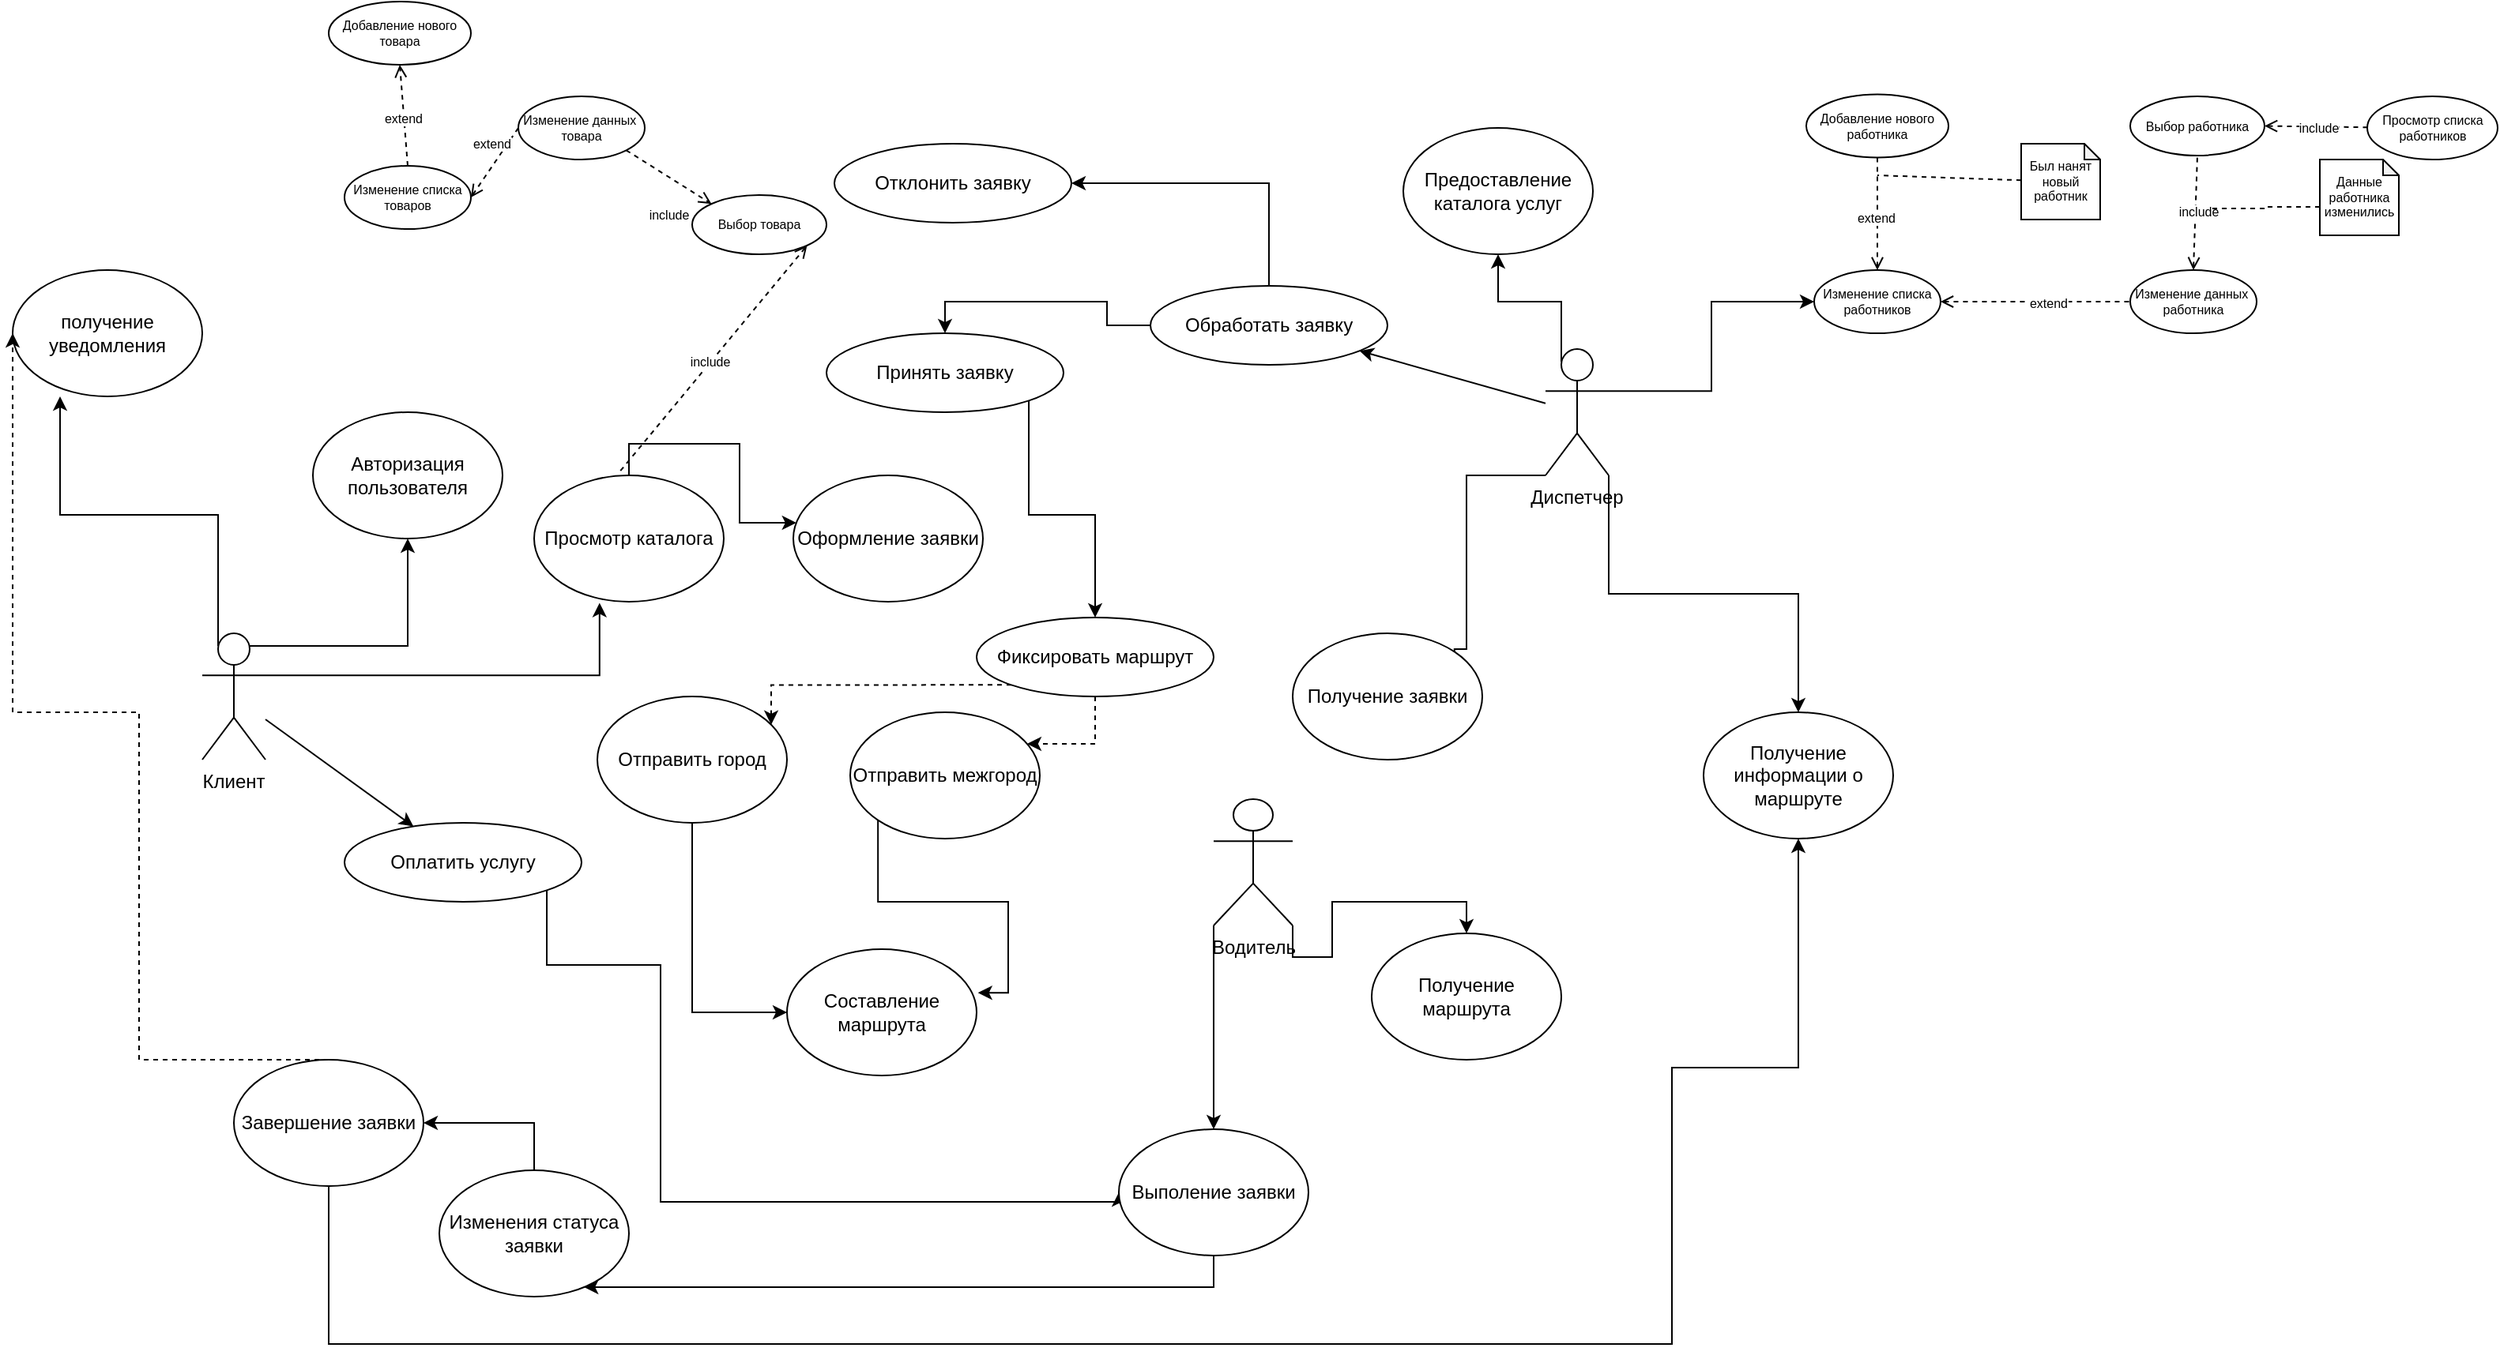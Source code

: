 <mxfile version="26.2.12" pages="4">
  <diagram name="Автобаза - Прецеденты" id="iorTe0vum1CQzyd1ajd3">
    <mxGraphModel dx="4397" dy="3132" grid="1" gridSize="10" guides="1" tooltips="1" connect="1" arrows="1" fold="1" page="1" pageScale="1" pageWidth="827" pageHeight="1169" math="0" shadow="0">
      <root>
        <mxCell id="0" />
        <mxCell id="1" parent="0" />
        <mxCell id="z_F4vW41E12EGXziHgMd-2" style="edgeStyle=orthogonalEdgeStyle;rounded=0;orthogonalLoop=1;jettySize=auto;html=1;exitX=0.75;exitY=0.1;exitDx=0;exitDy=0;exitPerimeter=0;" parent="1" source="h6UZVJmKNb4CSLtt_aIw-1" target="z_F4vW41E12EGXziHgMd-1" edge="1">
          <mxGeometry relative="1" as="geometry" />
        </mxCell>
        <mxCell id="z_F4vW41E12EGXziHgMd-4" style="edgeStyle=orthogonalEdgeStyle;rounded=0;orthogonalLoop=1;jettySize=auto;html=1;exitX=1;exitY=0.333;exitDx=0;exitDy=0;exitPerimeter=0;entryX=0.345;entryY=1.009;entryDx=0;entryDy=0;entryPerimeter=0;" parent="1" source="h6UZVJmKNb4CSLtt_aIw-1" target="Hcgc0fuzSYYbqY41BFrf-36" edge="1">
          <mxGeometry relative="1" as="geometry">
            <mxPoint x="290" y="220" as="targetPoint" />
          </mxGeometry>
        </mxCell>
        <mxCell id="h6UZVJmKNb4CSLtt_aIw-1" value="Клиент" style="shape=umlActor;verticalLabelPosition=bottom;verticalAlign=top;" parent="1" vertex="1">
          <mxGeometry x="40" y="230" width="40" height="80" as="geometry" />
        </mxCell>
        <mxCell id="Hcgc0fuzSYYbqY41BFrf-30" style="edgeStyle=orthogonalEdgeStyle;rounded=0;orthogonalLoop=1;jettySize=auto;html=1;exitX=1;exitY=1;exitDx=0;exitDy=0;exitPerimeter=0;" parent="1" source="h6UZVJmKNb4CSLtt_aIw-2" target="Hcgc0fuzSYYbqY41BFrf-29" edge="1">
          <mxGeometry relative="1" as="geometry" />
        </mxCell>
        <mxCell id="Hcgc0fuzSYYbqY41BFrf-42" style="edgeStyle=orthogonalEdgeStyle;rounded=0;orthogonalLoop=1;jettySize=auto;html=1;exitX=0.25;exitY=0.1;exitDx=0;exitDy=0;exitPerimeter=0;" parent="1" source="h6UZVJmKNb4CSLtt_aIw-2" target="Hcgc0fuzSYYbqY41BFrf-43" edge="1">
          <mxGeometry relative="1" as="geometry">
            <mxPoint x="860" y="-50" as="targetPoint" />
          </mxGeometry>
        </mxCell>
        <mxCell id="B_fv9NfPjWHLZnng0CW3-63" style="edgeStyle=orthogonalEdgeStyle;rounded=0;orthogonalLoop=1;jettySize=auto;html=1;exitX=1;exitY=0.333;exitDx=0;exitDy=0;exitPerimeter=0;entryX=0;entryY=0.5;entryDx=0;entryDy=0;" parent="1" source="h6UZVJmKNb4CSLtt_aIw-2" target="B_fv9NfPjWHLZnng0CW3-41" edge="1">
          <mxGeometry relative="1" as="geometry" />
        </mxCell>
        <mxCell id="h6UZVJmKNb4CSLtt_aIw-2" value="Диспетчер" style="shape=umlActor;verticalLabelPosition=bottom;verticalAlign=top;" parent="1" vertex="1">
          <mxGeometry x="890" y="50" width="40" height="80" as="geometry" />
        </mxCell>
        <mxCell id="h6UZVJmKNb4CSLtt_aIw-42" style="edgeStyle=orthogonalEdgeStyle;rounded=0;orthogonalLoop=1;jettySize=auto;html=1;exitX=1;exitY=1;exitDx=0;exitDy=0;entryX=0;entryY=0.5;entryDx=0;entryDy=0;" parent="1" source="h6UZVJmKNb4CSLtt_aIw-5" target="h6UZVJmKNb4CSLtt_aIw-41" edge="1">
          <mxGeometry relative="1" as="geometry">
            <Array as="points">
              <mxPoint x="258" y="440" />
              <mxPoint x="330" y="440" />
              <mxPoint x="330" y="590" />
            </Array>
          </mxGeometry>
        </mxCell>
        <mxCell id="h6UZVJmKNb4CSLtt_aIw-5" value="Оплатить услугу" style="ellipse;whiteSpace=wrap;" parent="1" vertex="1">
          <mxGeometry x="130" y="350" width="150" height="50" as="geometry" />
        </mxCell>
        <mxCell id="h6UZVJmKNb4CSLtt_aIw-52" style="edgeStyle=orthogonalEdgeStyle;rounded=0;orthogonalLoop=1;jettySize=auto;html=1;exitX=0.5;exitY=0;exitDx=0;exitDy=0;entryX=1;entryY=0.5;entryDx=0;entryDy=0;" parent="1" source="h6UZVJmKNb4CSLtt_aIw-6" target="h6UZVJmKNb4CSLtt_aIw-7" edge="1">
          <mxGeometry relative="1" as="geometry" />
        </mxCell>
        <mxCell id="h6UZVJmKNb4CSLtt_aIw-53" style="edgeStyle=orthogonalEdgeStyle;rounded=0;orthogonalLoop=1;jettySize=auto;html=1;exitX=0;exitY=0.5;exitDx=0;exitDy=0;entryX=0.5;entryY=0;entryDx=0;entryDy=0;" parent="1" source="h6UZVJmKNb4CSLtt_aIw-6" target="h6UZVJmKNb4CSLtt_aIw-19" edge="1">
          <mxGeometry relative="1" as="geometry" />
        </mxCell>
        <mxCell id="h6UZVJmKNb4CSLtt_aIw-6" value="Обработать заявку" style="ellipse;whiteSpace=wrap;" parent="1" vertex="1">
          <mxGeometry x="640" y="10" width="150" height="50" as="geometry" />
        </mxCell>
        <mxCell id="h6UZVJmKNb4CSLtt_aIw-7" value="Отклонить заявку" style="ellipse;whiteSpace=wrap;" parent="1" vertex="1">
          <mxGeometry x="440" y="-80" width="150" height="50" as="geometry" />
        </mxCell>
        <mxCell id="h6UZVJmKNb4CSLtt_aIw-34" style="edgeStyle=orthogonalEdgeStyle;rounded=0;orthogonalLoop=1;jettySize=auto;html=1;exitX=0;exitY=1;exitDx=0;exitDy=0;dashed=1;" parent="1" source="h6UZVJmKNb4CSLtt_aIw-8" target="h6UZVJmKNb4CSLtt_aIw-35" edge="1">
          <mxGeometry relative="1" as="geometry">
            <mxPoint x="460" y="270" as="targetPoint" />
            <Array as="points">
              <mxPoint x="400" y="263" />
            </Array>
          </mxGeometry>
        </mxCell>
        <mxCell id="h6UZVJmKNb4CSLtt_aIw-36" style="edgeStyle=orthogonalEdgeStyle;rounded=0;orthogonalLoop=1;jettySize=auto;html=1;exitX=0.5;exitY=1;exitDx=0;exitDy=0;dashed=1;" parent="1" source="h6UZVJmKNb4CSLtt_aIw-8" target="h6UZVJmKNb4CSLtt_aIw-37" edge="1">
          <mxGeometry relative="1" as="geometry">
            <mxPoint x="530" y="290" as="targetPoint" />
            <Array as="points">
              <mxPoint x="605" y="300" />
            </Array>
          </mxGeometry>
        </mxCell>
        <mxCell id="h6UZVJmKNb4CSLtt_aIw-8" value="Фиксировать маршрут" style="ellipse;whiteSpace=wrap;" parent="1" vertex="1">
          <mxGeometry x="530" y="220" width="150" height="50" as="geometry" />
        </mxCell>
        <mxCell id="h6UZVJmKNb4CSLtt_aIw-11" parent="1" source="h6UZVJmKNb4CSLtt_aIw-1" target="h6UZVJmKNb4CSLtt_aIw-5" edge="1">
          <mxGeometry relative="1" as="geometry" />
        </mxCell>
        <mxCell id="h6UZVJmKNb4CSLtt_aIw-12" parent="1" source="h6UZVJmKNb4CSLtt_aIw-2" target="h6UZVJmKNb4CSLtt_aIw-6" edge="1">
          <mxGeometry relative="1" as="geometry" />
        </mxCell>
        <mxCell id="h6UZVJmKNb4CSLtt_aIw-51" style="edgeStyle=orthogonalEdgeStyle;rounded=0;orthogonalLoop=1;jettySize=auto;html=1;exitX=1;exitY=1;exitDx=0;exitDy=0;entryX=0.5;entryY=0;entryDx=0;entryDy=0;" parent="1" source="h6UZVJmKNb4CSLtt_aIw-19" target="h6UZVJmKNb4CSLtt_aIw-8" edge="1">
          <mxGeometry relative="1" as="geometry" />
        </mxCell>
        <mxCell id="h6UZVJmKNb4CSLtt_aIw-19" value="Принять заявку" style="ellipse;whiteSpace=wrap;html=1;" parent="1" vertex="1">
          <mxGeometry x="435" y="40" width="150" height="50" as="geometry" />
        </mxCell>
        <mxCell id="h6UZVJmKNb4CSLtt_aIw-24" value="получение уведомления" style="ellipse;whiteSpace=wrap;html=1;" parent="1" vertex="1">
          <mxGeometry x="-80" width="120" height="80" as="geometry" />
        </mxCell>
        <mxCell id="h6UZVJmKNb4CSLtt_aIw-40" style="edgeStyle=orthogonalEdgeStyle;rounded=0;orthogonalLoop=1;jettySize=auto;html=1;exitX=0;exitY=1;exitDx=0;exitDy=0;exitPerimeter=0;" parent="1" source="h6UZVJmKNb4CSLtt_aIw-27" target="h6UZVJmKNb4CSLtt_aIw-41" edge="1">
          <mxGeometry relative="1" as="geometry">
            <mxPoint x="540" y="570" as="targetPoint" />
            <Array as="points">
              <mxPoint x="680" y="510" />
              <mxPoint x="680" y="510" />
            </Array>
          </mxGeometry>
        </mxCell>
        <mxCell id="Hcgc0fuzSYYbqY41BFrf-40" style="edgeStyle=orthogonalEdgeStyle;rounded=0;orthogonalLoop=1;jettySize=auto;html=1;exitX=1;exitY=1;exitDx=0;exitDy=0;exitPerimeter=0;" parent="1" source="h6UZVJmKNb4CSLtt_aIw-27" target="Hcgc0fuzSYYbqY41BFrf-41" edge="1">
          <mxGeometry relative="1" as="geometry">
            <mxPoint x="840" y="460" as="targetPoint" />
          </mxGeometry>
        </mxCell>
        <mxCell id="h6UZVJmKNb4CSLtt_aIw-27" value="Водитель" style="shape=umlActor;verticalLabelPosition=bottom;verticalAlign=top;html=1;outlineConnect=0;" parent="1" vertex="1">
          <mxGeometry x="680" y="335" width="50" height="80" as="geometry" />
        </mxCell>
        <mxCell id="h6UZVJmKNb4CSLtt_aIw-29" value="Составление маршрута" style="ellipse;whiteSpace=wrap;html=1;" parent="1" vertex="1">
          <mxGeometry x="410" y="430" width="120" height="80" as="geometry" />
        </mxCell>
        <mxCell id="h6UZVJmKNb4CSLtt_aIw-56" style="edgeStyle=orthogonalEdgeStyle;rounded=0;orthogonalLoop=1;jettySize=auto;html=1;exitX=0.5;exitY=1;exitDx=0;exitDy=0;entryX=0;entryY=0.5;entryDx=0;entryDy=0;" parent="1" source="h6UZVJmKNb4CSLtt_aIw-35" target="h6UZVJmKNb4CSLtt_aIw-29" edge="1">
          <mxGeometry relative="1" as="geometry" />
        </mxCell>
        <mxCell id="h6UZVJmKNb4CSLtt_aIw-35" value="Отправить город" style="ellipse;whiteSpace=wrap;html=1;" parent="1" vertex="1">
          <mxGeometry x="290" y="270" width="120" height="80" as="geometry" />
        </mxCell>
        <mxCell id="h6UZVJmKNb4CSLtt_aIw-37" value="Отправить межгород" style="ellipse;whiteSpace=wrap;html=1;" parent="1" vertex="1">
          <mxGeometry x="450" y="280" width="120" height="80" as="geometry" />
        </mxCell>
        <mxCell id="h6UZVJmKNb4CSLtt_aIw-39" style="edgeStyle=orthogonalEdgeStyle;rounded=0;orthogonalLoop=1;jettySize=auto;html=1;exitX=0;exitY=1;exitDx=0;exitDy=0;entryX=1.007;entryY=0.345;entryDx=0;entryDy=0;entryPerimeter=0;" parent="1" source="h6UZVJmKNb4CSLtt_aIw-37" target="h6UZVJmKNb4CSLtt_aIw-29" edge="1">
          <mxGeometry relative="1" as="geometry">
            <Array as="points">
              <mxPoint x="468" y="400" />
              <mxPoint x="550" y="400" />
              <mxPoint x="550" y="458" />
            </Array>
          </mxGeometry>
        </mxCell>
        <mxCell id="Hcgc0fuzSYYbqY41BFrf-33" style="edgeStyle=orthogonalEdgeStyle;rounded=0;orthogonalLoop=1;jettySize=auto;html=1;exitX=0.5;exitY=1;exitDx=0;exitDy=0;" parent="1" source="h6UZVJmKNb4CSLtt_aIw-41" target="Hcgc0fuzSYYbqY41BFrf-34" edge="1">
          <mxGeometry relative="1" as="geometry">
            <mxPoint x="300" y="630" as="targetPoint" />
            <Array as="points">
              <mxPoint x="680" y="644" />
              <mxPoint x="300" y="644" />
            </Array>
          </mxGeometry>
        </mxCell>
        <mxCell id="h6UZVJmKNb4CSLtt_aIw-41" value="Выполение заявки" style="ellipse;whiteSpace=wrap;html=1;" parent="1" vertex="1">
          <mxGeometry x="620" y="544" width="120" height="80" as="geometry" />
        </mxCell>
        <mxCell id="h6UZVJmKNb4CSLtt_aIw-45" style="edgeStyle=orthogonalEdgeStyle;rounded=0;orthogonalLoop=1;jettySize=auto;html=1;exitX=0.5;exitY=0;exitDx=0;exitDy=0;entryX=0;entryY=0.5;entryDx=0;entryDy=0;dashed=1;" parent="1" source="h6UZVJmKNb4CSLtt_aIw-44" target="h6UZVJmKNb4CSLtt_aIw-24" edge="1">
          <mxGeometry relative="1" as="geometry">
            <Array as="points">
              <mxPoint y="500" />
              <mxPoint y="280" />
              <mxPoint x="-80" y="280" />
            </Array>
          </mxGeometry>
        </mxCell>
        <mxCell id="h6UZVJmKNb4CSLtt_aIw-57" style="edgeStyle=orthogonalEdgeStyle;rounded=0;orthogonalLoop=1;jettySize=auto;html=1;exitX=0.5;exitY=1;exitDx=0;exitDy=0;entryX=0.5;entryY=1;entryDx=0;entryDy=0;" parent="1" source="h6UZVJmKNb4CSLtt_aIw-44" target="Hcgc0fuzSYYbqY41BFrf-29" edge="1">
          <mxGeometry relative="1" as="geometry">
            <Array as="points">
              <mxPoint x="120" y="680" />
              <mxPoint x="970" y="680" />
              <mxPoint x="970" y="505" />
              <mxPoint x="1050" y="505" />
            </Array>
            <mxPoint x="1060" y="375" as="targetPoint" />
          </mxGeometry>
        </mxCell>
        <mxCell id="h6UZVJmKNb4CSLtt_aIw-44" value="Завершение заявки" style="ellipse;whiteSpace=wrap;html=1;" parent="1" vertex="1">
          <mxGeometry x="60" y="500" width="120" height="80" as="geometry" />
        </mxCell>
        <mxCell id="h6UZVJmKNb4CSLtt_aIw-48" value="Получение заявки" style="ellipse;whiteSpace=wrap;html=1;" parent="1" vertex="1">
          <mxGeometry x="730.0" y="230" width="120" height="80" as="geometry" />
        </mxCell>
        <mxCell id="h6UZVJmKNb4CSLtt_aIw-55" style="edgeStyle=orthogonalEdgeStyle;rounded=0;orthogonalLoop=1;jettySize=auto;html=1;exitX=1;exitY=0;exitDx=0;exitDy=0;entryX=0;entryY=1;entryDx=0;entryDy=0;entryPerimeter=0;endArrow=none;startFill=0;" parent="1" source="h6UZVJmKNb4CSLtt_aIw-48" target="h6UZVJmKNb4CSLtt_aIw-2" edge="1">
          <mxGeometry relative="1" as="geometry">
            <Array as="points">
              <mxPoint x="832" y="240" />
              <mxPoint x="840" y="240" />
              <mxPoint x="840" y="130" />
            </Array>
          </mxGeometry>
        </mxCell>
        <mxCell id="Hcgc0fuzSYYbqY41BFrf-29" value="Получение информации о маршруте" style="ellipse;whiteSpace=wrap;html=1;" parent="1" vertex="1">
          <mxGeometry x="990" y="280" width="120" height="80" as="geometry" />
        </mxCell>
        <mxCell id="Hcgc0fuzSYYbqY41BFrf-35" style="edgeStyle=orthogonalEdgeStyle;rounded=0;orthogonalLoop=1;jettySize=auto;html=1;exitX=0.5;exitY=0;exitDx=0;exitDy=0;" parent="1" source="Hcgc0fuzSYYbqY41BFrf-34" target="h6UZVJmKNb4CSLtt_aIw-44" edge="1">
          <mxGeometry relative="1" as="geometry" />
        </mxCell>
        <mxCell id="Hcgc0fuzSYYbqY41BFrf-34" value="Изменения статуса заявки" style="ellipse;whiteSpace=wrap;html=1;" parent="1" vertex="1">
          <mxGeometry x="190" y="570" width="120" height="80" as="geometry" />
        </mxCell>
        <mxCell id="Hcgc0fuzSYYbqY41BFrf-37" style="edgeStyle=orthogonalEdgeStyle;rounded=0;orthogonalLoop=1;jettySize=auto;html=1;exitX=0.5;exitY=0;exitDx=0;exitDy=0;" parent="1" source="Hcgc0fuzSYYbqY41BFrf-36" target="Hcgc0fuzSYYbqY41BFrf-38" edge="1">
          <mxGeometry relative="1" as="geometry">
            <mxPoint x="450" y="160" as="targetPoint" />
            <Array as="points">
              <mxPoint x="310" y="110" />
              <mxPoint x="380" y="110" />
              <mxPoint x="380" y="160" />
            </Array>
          </mxGeometry>
        </mxCell>
        <mxCell id="Hcgc0fuzSYYbqY41BFrf-36" value="Просмотр каталога" style="ellipse;whiteSpace=wrap;html=1;" parent="1" vertex="1">
          <mxGeometry x="250" y="130" width="120" height="80" as="geometry" />
        </mxCell>
        <mxCell id="Hcgc0fuzSYYbqY41BFrf-38" value="Оформление заявки" style="ellipse;whiteSpace=wrap;html=1;" parent="1" vertex="1">
          <mxGeometry x="414" y="130" width="120" height="80" as="geometry" />
        </mxCell>
        <mxCell id="Hcgc0fuzSYYbqY41BFrf-41" value="Получение маршрута" style="ellipse;whiteSpace=wrap;html=1;" parent="1" vertex="1">
          <mxGeometry x="780" y="420" width="120" height="80" as="geometry" />
        </mxCell>
        <mxCell id="Hcgc0fuzSYYbqY41BFrf-43" value="Предоставление каталога услуг" style="ellipse;whiteSpace=wrap;html=1;" parent="1" vertex="1">
          <mxGeometry x="800" y="-90" width="120" height="80" as="geometry" />
        </mxCell>
        <mxCell id="z_F4vW41E12EGXziHgMd-1" value="Авторизация пользователя" style="ellipse;whiteSpace=wrap;html=1;" parent="1" vertex="1">
          <mxGeometry x="110" y="90" width="120" height="80" as="geometry" />
        </mxCell>
        <mxCell id="z_F4vW41E12EGXziHgMd-3" style="edgeStyle=orthogonalEdgeStyle;rounded=0;orthogonalLoop=1;jettySize=auto;html=1;exitX=0.25;exitY=0.1;exitDx=0;exitDy=0;exitPerimeter=0;entryX=0.25;entryY=1;entryDx=0;entryDy=0;entryPerimeter=0;" parent="1" source="h6UZVJmKNb4CSLtt_aIw-1" target="h6UZVJmKNb4CSLtt_aIw-24" edge="1">
          <mxGeometry relative="1" as="geometry" />
        </mxCell>
        <mxCell id="B_fv9NfPjWHLZnng0CW3-41" value="Изменение списка работников" style="ellipse;whiteSpace=wrap;html=1;fontSize=8;" parent="1" vertex="1">
          <mxGeometry x="1060" width="80" height="40" as="geometry" />
        </mxCell>
        <mxCell id="B_fv9NfPjWHLZnng0CW3-42" value="" style="endArrow=none;html=1;rounded=0;exitX=0.5;exitY=0;exitDx=0;exitDy=0;fontSize=8;dashed=1;entryX=0.5;entryY=1;entryDx=0;entryDy=0;endFill=0;startArrow=open;startFill=0;" parent="1" source="B_fv9NfPjWHLZnng0CW3-41" target="B_fv9NfPjWHLZnng0CW3-44" edge="1">
          <mxGeometry width="50" height="50" relative="1" as="geometry">
            <mxPoint x="1570" y="50" as="sourcePoint" />
            <mxPoint x="1620" y="-40" as="targetPoint" />
          </mxGeometry>
        </mxCell>
        <mxCell id="B_fv9NfPjWHLZnng0CW3-43" value="extend" style="edgeLabel;html=1;align=center;verticalAlign=middle;resizable=0;points=[];fontSize=8;" parent="B_fv9NfPjWHLZnng0CW3-42" vertex="1" connectable="0">
          <mxGeometry x="-0.064" y="1" relative="1" as="geometry">
            <mxPoint as="offset" />
          </mxGeometry>
        </mxCell>
        <mxCell id="B_fv9NfPjWHLZnng0CW3-44" value="Добавление нового&lt;div style=&quot;font-size: 8px;&quot;&gt;работника&lt;/div&gt;" style="ellipse;whiteSpace=wrap;html=1;fontSize=8;" parent="1" vertex="1">
          <mxGeometry x="1055" y="-111.25" width="90" height="40" as="geometry" />
        </mxCell>
        <mxCell id="B_fv9NfPjWHLZnng0CW3-45" value="Изменение данных&amp;nbsp; работника" style="ellipse;whiteSpace=wrap;html=1;fontSize=8;" parent="1" vertex="1">
          <mxGeometry x="1260" width="80" height="40" as="geometry" />
        </mxCell>
        <mxCell id="B_fv9NfPjWHLZnng0CW3-46" value="" style="endArrow=none;html=1;rounded=0;exitX=1;exitY=0.5;exitDx=0;exitDy=0;entryX=0;entryY=0.5;entryDx=0;entryDy=0;fontSize=8;dashed=1;endFill=0;startArrow=open;startFill=0;" parent="1" source="B_fv9NfPjWHLZnng0CW3-41" target="B_fv9NfPjWHLZnng0CW3-45" edge="1">
          <mxGeometry width="50" height="50" relative="1" as="geometry">
            <mxPoint x="1570" y="10" as="sourcePoint" />
            <mxPoint x="1620" y="-40" as="targetPoint" />
          </mxGeometry>
        </mxCell>
        <mxCell id="B_fv9NfPjWHLZnng0CW3-47" value="extend" style="edgeLabel;html=1;align=center;verticalAlign=middle;resizable=0;points=[];fontSize=8;" parent="B_fv9NfPjWHLZnng0CW3-46" vertex="1" connectable="0">
          <mxGeometry x="0.121" y="-1" relative="1" as="geometry">
            <mxPoint as="offset" />
          </mxGeometry>
        </mxCell>
        <mxCell id="B_fv9NfPjWHLZnng0CW3-51" value="Выбор работника" style="ellipse;whiteSpace=wrap;html=1;fontSize=8;" parent="1" vertex="1">
          <mxGeometry x="1260" y="-110" width="85" height="37.5" as="geometry" />
        </mxCell>
        <mxCell id="B_fv9NfPjWHLZnng0CW3-52" value="" style="endArrow=none;html=1;rounded=0;dashed=1;fontSize=8;exitX=0.5;exitY=0;exitDx=0;exitDy=0;entryX=0.5;entryY=1;entryDx=0;entryDy=0;endFill=0;startArrow=open;startFill=0;" parent="1" source="B_fv9NfPjWHLZnng0CW3-45" target="B_fv9NfPjWHLZnng0CW3-51" edge="1">
          <mxGeometry width="50" height="50" relative="1" as="geometry">
            <mxPoint x="1410.901" y="-14.139" as="sourcePoint" />
            <mxPoint x="1511" y="-10" as="targetPoint" />
          </mxGeometry>
        </mxCell>
        <mxCell id="B_fv9NfPjWHLZnng0CW3-53" value="include" style="edgeLabel;html=1;align=center;verticalAlign=middle;resizable=0;points=[];fontSize=8;" parent="B_fv9NfPjWHLZnng0CW3-52" vertex="1" connectable="0">
          <mxGeometry x="0.024" y="-1" relative="1" as="geometry">
            <mxPoint as="offset" />
          </mxGeometry>
        </mxCell>
        <mxCell id="B_fv9NfPjWHLZnng0CW3-54" value="Просмотр списка работников" style="ellipse;whiteSpace=wrap;html=1;fontSize=8;" parent="1" vertex="1">
          <mxGeometry x="1410" y="-110" width="82.5" height="40" as="geometry" />
        </mxCell>
        <mxCell id="B_fv9NfPjWHLZnng0CW3-55" value="" style="endArrow=none;html=1;rounded=0;dashed=1;fontSize=8;exitX=1;exitY=0.5;exitDx=0;exitDy=0;endFill=0;startArrow=open;startFill=0;" parent="1" source="B_fv9NfPjWHLZnng0CW3-51" target="B_fv9NfPjWHLZnng0CW3-54" edge="1">
          <mxGeometry width="50" height="50" relative="1" as="geometry">
            <mxPoint x="1380.001" y="-84.139" as="sourcePoint" />
            <mxPoint x="1480.1" y="-80" as="targetPoint" />
          </mxGeometry>
        </mxCell>
        <mxCell id="B_fv9NfPjWHLZnng0CW3-56" value="include" style="edgeLabel;html=1;align=center;verticalAlign=middle;resizable=0;points=[];fontSize=8;" parent="B_fv9NfPjWHLZnng0CW3-55" vertex="1" connectable="0">
          <mxGeometry x="0.024" y="-1" relative="1" as="geometry">
            <mxPoint as="offset" />
          </mxGeometry>
        </mxCell>
        <mxCell id="B_fv9NfPjWHLZnng0CW3-64" style="edgeStyle=orthogonalEdgeStyle;rounded=0;orthogonalLoop=1;jettySize=auto;html=1;exitX=0;exitY=0.5;exitDx=0;exitDy=0;exitPerimeter=0;dashed=1;endArrow=none;startFill=0;" parent="1" source="B_fv9NfPjWHLZnng0CW3-57" edge="1">
          <mxGeometry relative="1" as="geometry">
            <mxPoint x="1310" y="-40" as="targetPoint" />
            <Array as="points">
              <mxPoint x="1380" y="-40" />
              <mxPoint x="1345" y="-40" />
              <mxPoint x="1310" y="-39" />
            </Array>
          </mxGeometry>
        </mxCell>
        <mxCell id="B_fv9NfPjWHLZnng0CW3-57" value="Данные работника изменились" style="shape=note;whiteSpace=wrap;html=1;backgroundOutline=1;darkOpacity=0.05;size=10;fontSize=8;" parent="1" vertex="1">
          <mxGeometry x="1380" y="-70" width="50" height="48" as="geometry" />
        </mxCell>
        <mxCell id="B_fv9NfPjWHLZnng0CW3-59" value="Был нанят новый работник" style="shape=note;whiteSpace=wrap;html=1;backgroundOutline=1;darkOpacity=0.05;size=10;fontSize=8;" parent="1" vertex="1">
          <mxGeometry x="1191" y="-80" width="50" height="48" as="geometry" />
        </mxCell>
        <mxCell id="B_fv9NfPjWHLZnng0CW3-60" value="" style="endArrow=none;html=1;rounded=0;endFill=0;dashed=1;" parent="1" source="B_fv9NfPjWHLZnng0CW3-59" edge="1">
          <mxGeometry width="50" height="50" relative="1" as="geometry">
            <mxPoint x="1640" y="40" as="sourcePoint" />
            <mxPoint x="1100" y="-60" as="targetPoint" />
          </mxGeometry>
        </mxCell>
        <mxCell id="Qy9Hf9CnJuJQWr_-i0bf-15" value="" style="endArrow=open;html=1;rounded=0;exitX=0.5;exitY=0;exitDx=0;exitDy=0;fontSize=8;dashed=1;entryX=0.5;entryY=1;entryDx=0;entryDy=0;endFill=0;" parent="1" source="Qy9Hf9CnJuJQWr_-i0bf-18" target="Qy9Hf9CnJuJQWr_-i0bf-17" edge="1">
          <mxGeometry width="50" height="50" relative="1" as="geometry">
            <mxPoint x="258.75" y="9" as="sourcePoint" />
            <mxPoint x="570" y="-6" as="targetPoint" />
          </mxGeometry>
        </mxCell>
        <mxCell id="Qy9Hf9CnJuJQWr_-i0bf-16" value="extend" style="edgeLabel;html=1;align=center;verticalAlign=middle;resizable=0;points=[];fontSize=8;" parent="Qy9Hf9CnJuJQWr_-i0bf-15" vertex="1" connectable="0">
          <mxGeometry x="-0.064" y="1" relative="1" as="geometry">
            <mxPoint as="offset" />
          </mxGeometry>
        </mxCell>
        <mxCell id="Qy9Hf9CnJuJQWr_-i0bf-17" value="Добавление нового&lt;div style=&quot;font-size: 8px;&quot;&gt;товара&lt;/div&gt;" style="ellipse;whiteSpace=wrap;html=1;fontSize=8;" parent="1" vertex="1">
          <mxGeometry x="120" y="-170" width="90" height="40" as="geometry" />
        </mxCell>
        <mxCell id="Qy9Hf9CnJuJQWr_-i0bf-18" value="Изменение списка товаров" style="ellipse;whiteSpace=wrap;html=1;fontSize=8;" parent="1" vertex="1">
          <mxGeometry x="130" y="-66" width="80" height="40" as="geometry" />
        </mxCell>
        <mxCell id="Qy9Hf9CnJuJQWr_-i0bf-19" value="Изменение данных&amp;nbsp; товара" style="ellipse;whiteSpace=wrap;html=1;fontSize=8;" parent="1" vertex="1">
          <mxGeometry x="240" y="-110" width="80" height="40" as="geometry" />
        </mxCell>
        <mxCell id="Qy9Hf9CnJuJQWr_-i0bf-20" value="" style="endArrow=none;html=1;rounded=0;exitX=1;exitY=0.5;exitDx=0;exitDy=0;entryX=0;entryY=0.5;entryDx=0;entryDy=0;fontSize=8;dashed=1;endFill=0;startArrow=open;startFill=0;" parent="1" source="Qy9Hf9CnJuJQWr_-i0bf-18" target="Qy9Hf9CnJuJQWr_-i0bf-19" edge="1">
          <mxGeometry width="50" height="50" relative="1" as="geometry">
            <mxPoint x="270" y="75" as="sourcePoint" />
            <mxPoint x="330" y="75" as="targetPoint" />
          </mxGeometry>
        </mxCell>
        <mxCell id="Qy9Hf9CnJuJQWr_-i0bf-21" value="extend" style="edgeLabel;html=1;align=center;verticalAlign=middle;resizable=0;points=[];fontSize=8;" parent="Qy9Hf9CnJuJQWr_-i0bf-20" vertex="1" connectable="0">
          <mxGeometry x="0.121" y="-1" relative="1" as="geometry">
            <mxPoint x="-5" y="-10" as="offset" />
          </mxGeometry>
        </mxCell>
        <mxCell id="Qy9Hf9CnJuJQWr_-i0bf-22" value="Выбор товара" style="ellipse;whiteSpace=wrap;html=1;fontSize=8;" parent="1" vertex="1">
          <mxGeometry x="350" y="-47.5" width="85" height="37.5" as="geometry" />
        </mxCell>
        <mxCell id="Qy9Hf9CnJuJQWr_-i0bf-23" value="" style="endArrow=open;html=1;rounded=0;dashed=1;fontSize=8;exitX=1;exitY=1;exitDx=0;exitDy=0;entryX=0;entryY=0;entryDx=0;entryDy=0;endFill=0;" parent="1" source="Qy9Hf9CnJuJQWr_-i0bf-19" target="Qy9Hf9CnJuJQWr_-i0bf-22" edge="1">
          <mxGeometry width="50" height="50" relative="1" as="geometry">
            <mxPoint x="370.63" y="2" as="sourcePoint" />
            <mxPoint x="436.63" y="-40" as="targetPoint" />
          </mxGeometry>
        </mxCell>
        <mxCell id="Qy9Hf9CnJuJQWr_-i0bf-24" value="include" style="edgeLabel;html=1;align=center;verticalAlign=middle;resizable=0;points=[];fontSize=8;" parent="Qy9Hf9CnJuJQWr_-i0bf-23" vertex="1" connectable="0">
          <mxGeometry x="0.024" y="-1" relative="1" as="geometry">
            <mxPoint x="-1" y="22" as="offset" />
          </mxGeometry>
        </mxCell>
        <mxCell id="Qy9Hf9CnJuJQWr_-i0bf-26" value="" style="endArrow=none;html=1;rounded=0;dashed=1;fontSize=8;endFill=0;entryX=0.443;entryY=-0.014;entryDx=0;entryDy=0;exitX=1;exitY=1;exitDx=0;exitDy=0;startArrow=open;startFill=0;entryPerimeter=0;" parent="1" source="Qy9Hf9CnJuJQWr_-i0bf-22" target="Hcgc0fuzSYYbqY41BFrf-36" edge="1">
          <mxGeometry width="50" height="50" relative="1" as="geometry">
            <mxPoint x="325" y="-85" as="sourcePoint" />
            <mxPoint x="391.25" y="70" as="targetPoint" />
          </mxGeometry>
        </mxCell>
        <mxCell id="Qy9Hf9CnJuJQWr_-i0bf-27" value="include" style="edgeLabel;html=1;align=center;verticalAlign=middle;resizable=0;points=[];fontSize=8;" parent="Qy9Hf9CnJuJQWr_-i0bf-26" vertex="1" connectable="0">
          <mxGeometry x="0.024" y="-1" relative="1" as="geometry">
            <mxPoint as="offset" />
          </mxGeometry>
        </mxCell>
      </root>
    </mxGraphModel>
  </diagram>
  <diagram id="aFBZGgIcqYKfJG0qQVw1" name="Страница — 2">
    <mxGraphModel dx="1044" dy="670" grid="1" gridSize="10" guides="1" tooltips="1" connect="1" arrows="1" fold="1" page="1" pageScale="1" pageWidth="827" pageHeight="1169" math="0" shadow="0">
      <root>
        <mxCell id="0" />
        <mxCell id="1" parent="0" />
        <mxCell id="mQog7mH1z--K2ziHSab2-1" value="" style="group;" parent="1" vertex="1" connectable="0">
          <mxGeometry x="190" y="50" width="120" height="490" as="geometry" />
        </mxCell>
        <mxCell id="mQog7mH1z--K2ziHSab2-2" value="" style="endArrow=none;dashed=1;html=1;rounded=0;entryX=0.5;entryY=1;entryDx=0;entryDy=0;" parent="mQog7mH1z--K2ziHSab2-1" target="mQog7mH1z--K2ziHSab2-3" edge="1">
          <mxGeometry width="50" height="50" relative="1" as="geometry">
            <mxPoint x="60" y="550" as="sourcePoint" />
            <mxPoint x="60" y="60" as="targetPoint" />
          </mxGeometry>
        </mxCell>
        <mxCell id="mQog7mH1z--K2ziHSab2-3" value="Пользователь" style="rounded=0;whiteSpace=wrap;html=1;" parent="mQog7mH1z--K2ziHSab2-1" vertex="1">
          <mxGeometry width="120" height="60" as="geometry" />
        </mxCell>
        <mxCell id="5RLd7YWadRUcl0gNktYp-1" value="" style="rounded=0;whiteSpace=wrap;html=1;fillColor=#1ba1e2;fontColor=#ffffff;strokeColor=#006EAF;" parent="mQog7mH1z--K2ziHSab2-1" vertex="1">
          <mxGeometry x="45" y="110" width="15" height="110" as="geometry" />
        </mxCell>
        <mxCell id="mQog7mH1z--K2ziHSab2-4" value="" style="group" parent="1" vertex="1" connectable="0">
          <mxGeometry x="380" y="50" width="120" height="490" as="geometry" />
        </mxCell>
        <mxCell id="mQog7mH1z--K2ziHSab2-5" value="" style="endArrow=none;dashed=1;html=1;rounded=0;entryX=0.5;entryY=1;entryDx=0;entryDy=0;" parent="mQog7mH1z--K2ziHSab2-4" target="mQog7mH1z--K2ziHSab2-6" edge="1">
          <mxGeometry width="50" height="50" relative="1" as="geometry">
            <mxPoint x="60" y="560" as="sourcePoint" />
            <mxPoint x="60" y="60" as="targetPoint" />
          </mxGeometry>
        </mxCell>
        <mxCell id="mQog7mH1z--K2ziHSab2-6" value="Интерфейс" style="rounded=0;whiteSpace=wrap;html=1;" parent="mQog7mH1z--K2ziHSab2-4" vertex="1">
          <mxGeometry width="120" height="60" as="geometry" />
        </mxCell>
        <mxCell id="mQog7mH1z--K2ziHSab2-7" value="" style="group" parent="1" vertex="1" connectable="0">
          <mxGeometry x="580" y="50" width="360" height="490" as="geometry" />
        </mxCell>
        <mxCell id="mQog7mH1z--K2ziHSab2-8" value="" style="endArrow=none;dashed=1;html=1;rounded=0;entryX=0.5;entryY=1;entryDx=0;entryDy=0;" parent="mQog7mH1z--K2ziHSab2-7" target="mQog7mH1z--K2ziHSab2-9" edge="1">
          <mxGeometry width="50" height="50" relative="1" as="geometry">
            <mxPoint x="60" y="550" as="sourcePoint" />
            <mxPoint x="60" y="60.0" as="targetPoint" />
          </mxGeometry>
        </mxCell>
        <mxCell id="mQog7mH1z--K2ziHSab2-9" value="Сервер" style="rounded=0;whiteSpace=wrap;html=1;" parent="mQog7mH1z--K2ziHSab2-7" vertex="1">
          <mxGeometry width="120" height="60.0" as="geometry" />
        </mxCell>
        <mxCell id="mQog7mH1z--K2ziHSab2-10" value="" style="endArrow=classic;html=1;rounded=0;endFill=1;" parent="mQog7mH1z--K2ziHSab2-7" edge="1">
          <mxGeometry width="50" height="50" relative="1" as="geometry">
            <mxPoint x="60" y="150.0" as="sourcePoint" />
            <mxPoint x="60" y="190" as="targetPoint" />
            <Array as="points">
              <mxPoint x="100" y="150.0" />
              <mxPoint x="100" y="190" />
            </Array>
          </mxGeometry>
        </mxCell>
        <mxCell id="mQog7mH1z--K2ziHSab2-11" value="Валидация&amp;nbsp;&lt;div&gt;данных&lt;/div&gt;" style="edgeLabel;html=1;align=center;verticalAlign=middle;resizable=0;points=[];" parent="mQog7mH1z--K2ziHSab2-10" vertex="1" connectable="0">
          <mxGeometry x="0.14" relative="1" as="geometry">
            <mxPoint x="30" y="-10" as="offset" />
          </mxGeometry>
        </mxCell>
        <mxCell id="EC3qOKjoxZ--VWfaF5Zr-4" style="edgeStyle=orthogonalEdgeStyle;rounded=0;orthogonalLoop=1;jettySize=auto;html=1;exitX=0.75;exitY=1;exitDx=0;exitDy=0;" parent="mQog7mH1z--K2ziHSab2-7" source="EC3qOKjoxZ--VWfaF5Zr-3" edge="1">
          <mxGeometry relative="1" as="geometry">
            <mxPoint x="240" y="210.0" as="targetPoint" />
            <Array as="points">
              <mxPoint x="65" y="200.0" />
              <mxPoint x="240" y="200.0" />
            </Array>
          </mxGeometry>
        </mxCell>
        <mxCell id="EC3qOKjoxZ--VWfaF5Zr-3" value="" style="rounded=0;whiteSpace=wrap;html=1;fillColor=#1ba1e2;fontColor=#ffffff;strokeColor=#006EAF;" parent="mQog7mH1z--K2ziHSab2-7" vertex="1">
          <mxGeometry x="50" y="160.0" width="20" height="20.0" as="geometry" />
        </mxCell>
        <mxCell id="mQog7mH1z--K2ziHSab2-12" value="" style="group" parent="1" vertex="1" connectable="0">
          <mxGeometry x="760" y="50" width="120" height="490" as="geometry" />
        </mxCell>
        <mxCell id="mQog7mH1z--K2ziHSab2-13" value="" style="endArrow=none;dashed=1;html=1;rounded=0;entryX=0.5;entryY=1;entryDx=0;entryDy=0;" parent="mQog7mH1z--K2ziHSab2-12" target="mQog7mH1z--K2ziHSab2-14" edge="1">
          <mxGeometry width="50" height="50" relative="1" as="geometry">
            <mxPoint x="60" y="550" as="sourcePoint" />
            <mxPoint x="60" y="60" as="targetPoint" />
          </mxGeometry>
        </mxCell>
        <mxCell id="mQog7mH1z--K2ziHSab2-14" value="База данных" style="rounded=0;whiteSpace=wrap;html=1;" parent="mQog7mH1z--K2ziHSab2-12" vertex="1">
          <mxGeometry width="120" height="60" as="geometry" />
        </mxCell>
        <mxCell id="mQog7mH1z--K2ziHSab2-15" value="" style="endArrow=classic;html=1;rounded=0;endFill=1;" parent="1" edge="1">
          <mxGeometry width="50" height="50" relative="1" as="geometry">
            <mxPoint x="250" y="159" as="sourcePoint" />
            <mxPoint x="440" y="159" as="targetPoint" />
          </mxGeometry>
        </mxCell>
        <mxCell id="mQog7mH1z--K2ziHSab2-16" value="Оформить заявки" style="edgeLabel;html=1;align=center;verticalAlign=middle;resizable=0;points=[];" parent="mQog7mH1z--K2ziHSab2-15" vertex="1" connectable="0">
          <mxGeometry x="0.14" relative="1" as="geometry">
            <mxPoint x="-18" y="-10" as="offset" />
          </mxGeometry>
        </mxCell>
        <mxCell id="mQog7mH1z--K2ziHSab2-17" value="" style="endArrow=classic;html=1;rounded=0;endFill=1;" parent="1" edge="1">
          <mxGeometry width="50" height="50" relative="1" as="geometry">
            <mxPoint x="441" y="180" as="sourcePoint" />
            <mxPoint x="631" y="180" as="targetPoint" />
          </mxGeometry>
        </mxCell>
        <mxCell id="mQog7mH1z--K2ziHSab2-18" value="Отправить запрос" style="edgeLabel;html=1;align=center;verticalAlign=middle;resizable=0;points=[];" parent="mQog7mH1z--K2ziHSab2-17" vertex="1" connectable="0">
          <mxGeometry x="0.14" relative="1" as="geometry">
            <mxPoint x="-18" y="-10" as="offset" />
          </mxGeometry>
        </mxCell>
        <mxCell id="mQog7mH1z--K2ziHSab2-19" value="" style="group" parent="1" vertex="1" connectable="0">
          <mxGeometry x="150" y="270" width="700" height="230" as="geometry" />
        </mxCell>
        <mxCell id="mQog7mH1z--K2ziHSab2-20" value="" style="rounded=0;whiteSpace=wrap;html=1;fillColor=none;" parent="mQog7mH1z--K2ziHSab2-19" vertex="1">
          <mxGeometry width="700" height="230.0" as="geometry" />
        </mxCell>
        <mxCell id="mQog7mH1z--K2ziHSab2-22" value="" style="endArrow=none;dashed=1;html=1;dashPattern=1 3;strokeWidth=2;rounded=0;exitX=1;exitY=0.5;exitDx=0;exitDy=0;entryX=0;entryY=0.5;entryDx=0;entryDy=0;" parent="mQog7mH1z--K2ziHSab2-19" edge="1">
          <mxGeometry width="50" height="50" relative="1" as="geometry">
            <mxPoint x="700.0" y="103.5" as="sourcePoint" />
            <mxPoint y="103.5" as="targetPoint" />
          </mxGeometry>
        </mxCell>
        <mxCell id="mQog7mH1z--K2ziHSab2-23" value="" style="endArrow=classic;html=1;rounded=0;endFill=1;" parent="mQog7mH1z--K2ziHSab2-19" edge="1">
          <mxGeometry width="50" height="50" relative="1" as="geometry">
            <mxPoint x="291" y="57.5" as="sourcePoint" />
            <mxPoint x="100" y="57.5" as="targetPoint" />
          </mxGeometry>
        </mxCell>
        <mxCell id="mQog7mH1z--K2ziHSab2-24" value="Отображение ошибки" style="edgeLabel;html=1;align=center;verticalAlign=middle;resizable=0;points=[];" parent="mQog7mH1z--K2ziHSab2-23" vertex="1" connectable="0">
          <mxGeometry x="0.14" relative="1" as="geometry">
            <mxPoint x="18" y="-10" as="offset" />
          </mxGeometry>
        </mxCell>
        <mxCell id="mQog7mH1z--K2ziHSab2-25" value="&amp;nbsp;Введены некорректные данные" style="text;html=1;align=center;verticalAlign=middle;whiteSpace=wrap;rounded=0;fontSize=10;" parent="mQog7mH1z--K2ziHSab2-19" vertex="1">
          <mxGeometry y="34.5" width="90" height="46" as="geometry" />
        </mxCell>
        <mxCell id="mQog7mH1z--K2ziHSab2-26" value="" style="endArrow=classic;html=1;rounded=0;endFill=1;" parent="mQog7mH1z--K2ziHSab2-19" edge="1">
          <mxGeometry width="50" height="50" relative="1" as="geometry">
            <mxPoint x="490" y="130" as="sourcePoint" />
            <mxPoint x="670" y="130" as="targetPoint" />
          </mxGeometry>
        </mxCell>
        <mxCell id="mQog7mH1z--K2ziHSab2-27" value="Запрос на сохранение данных" style="edgeLabel;html=1;align=center;verticalAlign=middle;resizable=0;points=[];" parent="mQog7mH1z--K2ziHSab2-26" vertex="1" connectable="0">
          <mxGeometry x="0.14" relative="1" as="geometry">
            <mxPoint x="-18" y="-10" as="offset" />
          </mxGeometry>
        </mxCell>
        <mxCell id="mQog7mH1z--K2ziHSab2-28" value="" style="endArrow=classic;html=1;rounded=0;endFill=1;" parent="mQog7mH1z--K2ziHSab2-19" edge="1">
          <mxGeometry width="50" height="50" relative="1" as="geometry">
            <mxPoint x="670" y="170" as="sourcePoint" />
            <mxPoint x="490" y="170" as="targetPoint" />
          </mxGeometry>
        </mxCell>
        <mxCell id="mQog7mH1z--K2ziHSab2-29" value="Результат сохранения" style="edgeLabel;html=1;align=center;verticalAlign=middle;resizable=0;points=[];" parent="mQog7mH1z--K2ziHSab2-28" vertex="1" connectable="0">
          <mxGeometry x="0.14" relative="1" as="geometry">
            <mxPoint x="13" y="-10" as="offset" />
          </mxGeometry>
        </mxCell>
        <mxCell id="mQog7mH1z--K2ziHSab2-30" value="" style="endArrow=classic;html=1;rounded=0;endFill=1;" parent="mQog7mH1z--K2ziHSab2-19" edge="1">
          <mxGeometry width="50" height="50" relative="1" as="geometry">
            <mxPoint x="490" y="34.5" as="sourcePoint" />
            <mxPoint x="290" y="34.5" as="targetPoint" />
          </mxGeometry>
        </mxCell>
        <mxCell id="mQog7mH1z--K2ziHSab2-31" value="Ошибка ввода данных" style="edgeLabel;html=1;align=center;verticalAlign=middle;resizable=0;points=[];" parent="mQog7mH1z--K2ziHSab2-30" vertex="1" connectable="0">
          <mxGeometry x="0.14" relative="1" as="geometry">
            <mxPoint x="18" y="-10" as="offset" />
          </mxGeometry>
        </mxCell>
        <mxCell id="mQog7mH1z--K2ziHSab2-32" value="" style="endArrow=classic;html=1;rounded=0;endFill=1;" parent="mQog7mH1z--K2ziHSab2-19" edge="1">
          <mxGeometry width="50" height="50" relative="1" as="geometry">
            <mxPoint x="490" y="190.0" as="sourcePoint" />
            <mxPoint x="290" y="190.0" as="targetPoint" />
          </mxGeometry>
        </mxCell>
        <mxCell id="mQog7mH1z--K2ziHSab2-33" value="Отправка результата запроса" style="edgeLabel;html=1;align=center;verticalAlign=middle;resizable=0;points=[];" parent="mQog7mH1z--K2ziHSab2-32" vertex="1" connectable="0">
          <mxGeometry x="0.14" relative="1" as="geometry">
            <mxPoint x="13" y="-10" as="offset" />
          </mxGeometry>
        </mxCell>
        <mxCell id="mQog7mH1z--K2ziHSab2-34" value="" style="endArrow=classic;html=1;rounded=0;endFill=1;" parent="mQog7mH1z--K2ziHSab2-19" edge="1">
          <mxGeometry width="50" height="50" relative="1" as="geometry">
            <mxPoint x="290" y="210" as="sourcePoint" />
            <mxPoint x="100" y="210" as="targetPoint" />
          </mxGeometry>
        </mxCell>
        <mxCell id="mQog7mH1z--K2ziHSab2-35" value="Отображения сообщения с &lt;br&gt;результатом запроса" style="edgeLabel;html=1;align=center;verticalAlign=middle;resizable=0;points=[];" parent="mQog7mH1z--K2ziHSab2-34" vertex="1" connectable="0">
          <mxGeometry x="0.14" relative="1" as="geometry">
            <mxPoint x="13" y="-20" as="offset" />
          </mxGeometry>
        </mxCell>
        <mxCell id="EC3qOKjoxZ--VWfaF5Zr-2" value="" style="rounded=0;whiteSpace=wrap;html=1;fillColor=#1ba1e2;fontColor=#ffffff;strokeColor=#006EAF;" parent="mQog7mH1z--K2ziHSab2-19" vertex="1">
          <mxGeometry x="90" y="70" width="20" height="130" as="geometry" />
        </mxCell>
        <mxCell id="OTQgNaZEdLa00-tGedIt-1" value="Введены корректные данные" style="text;html=1;align=center;verticalAlign=middle;whiteSpace=wrap;rounded=0;" vertex="1" parent="mQog7mH1z--K2ziHSab2-19">
          <mxGeometry x="15" y="150" width="60" height="30" as="geometry" />
        </mxCell>
        <mxCell id="OTQgNaZEdLa00-tGedIt-2" value="alt" style="whiteSpace=wrap;html=1;aspect=fixed;" vertex="1" parent="mQog7mH1z--K2ziHSab2-19">
          <mxGeometry y="0.5" width="39.5" height="39.5" as="geometry" />
        </mxCell>
      </root>
    </mxGraphModel>
  </diagram>
  <diagram id="ibJ70IcBAII2oboBYzcB" name="Страница — 3">
    <mxGraphModel dx="1697" dy="1727" grid="1" gridSize="10" guides="1" tooltips="1" connect="1" arrows="1" fold="1" page="1" pageScale="1" pageWidth="827" pageHeight="1169" math="0" shadow="0">
      <root>
        <mxCell id="0" />
        <mxCell id="1" parent="0" />
        <mxCell id="Q3mrEXqhcjSXRjRcsk-y-1" value="" style="rounded=0;whiteSpace=wrap;html=1;" parent="1" vertex="1">
          <mxGeometry x="-490" y="-1010" width="740" height="840" as="geometry" />
        </mxCell>
        <mxCell id="Q3mrEXqhcjSXRjRcsk-y-2" value="" style="endArrow=none;html=1;rounded=0;entryX=0.324;entryY=0.001;entryDx=0;entryDy=0;entryPerimeter=0;exitX=0.322;exitY=0.997;exitDx=0;exitDy=0;exitPerimeter=0;" parent="1" source="Q3mrEXqhcjSXRjRcsk-y-1" target="Q3mrEXqhcjSXRjRcsk-y-1" edge="1">
          <mxGeometry width="50" height="50" relative="1" as="geometry">
            <mxPoint x="-260" y="-290" as="sourcePoint" />
            <mxPoint x="-260" y="-1000" as="targetPoint" />
          </mxGeometry>
        </mxCell>
        <mxCell id="Q3mrEXqhcjSXRjRcsk-y-3" value="Клиент" style="shape=umlActor;verticalLabelPosition=bottom;verticalAlign=top;html=1;outlineConnect=0;" parent="1" vertex="1">
          <mxGeometry x="-390" y="-1120" width="30" height="60" as="geometry" />
        </mxCell>
        <mxCell id="Q3mrEXqhcjSXRjRcsk-y-4" value="Диспечер" style="shape=umlActor;verticalLabelPosition=bottom;verticalAlign=top;html=1;outlineConnect=0;" parent="1" vertex="1">
          <mxGeometry x="-155" y="-1120" width="30" height="60" as="geometry" />
        </mxCell>
        <mxCell id="Q3mrEXqhcjSXRjRcsk-y-5" value="Водитель" style="shape=umlActor;verticalLabelPosition=bottom;verticalAlign=top;html=1;outlineConnect=0;" parent="1" vertex="1">
          <mxGeometry x="105" y="-1120" width="30" height="60" as="geometry" />
        </mxCell>
        <mxCell id="Q3mrEXqhcjSXRjRcsk-y-6" style="edgeStyle=orthogonalEdgeStyle;rounded=0;orthogonalLoop=1;jettySize=auto;html=1;exitX=0.5;exitY=1;exitDx=0;exitDy=0;entryX=0.5;entryY=0;entryDx=0;entryDy=0;endArrow=none;startFill=0;" parent="1" source="Q3mrEXqhcjSXRjRcsk-y-7" target="Q3mrEXqhcjSXRjRcsk-y-9" edge="1">
          <mxGeometry relative="1" as="geometry" />
        </mxCell>
        <mxCell id="Q3mrEXqhcjSXRjRcsk-y-7" value="Просмотр каталога" style="ellipse;whiteSpace=wrap;html=1;" parent="1" vertex="1">
          <mxGeometry x="-435" y="-980" width="105" height="60" as="geometry" />
        </mxCell>
        <mxCell id="Q3mrEXqhcjSXRjRcsk-y-8" style="edgeStyle=orthogonalEdgeStyle;rounded=0;orthogonalLoop=1;jettySize=auto;html=1;exitX=1;exitY=0.5;exitDx=0;exitDy=0;" parent="1" source="Q3mrEXqhcjSXRjRcsk-y-9" target="Q3mrEXqhcjSXRjRcsk-y-11" edge="1">
          <mxGeometry relative="1" as="geometry" />
        </mxCell>
        <mxCell id="KANR_thWVzBgQk9PsXLh-2" style="edgeStyle=orthogonalEdgeStyle;rounded=0;orthogonalLoop=1;jettySize=auto;html=1;exitX=0.5;exitY=1;exitDx=0;exitDy=0;" edge="1" parent="1" source="Q3mrEXqhcjSXRjRcsk-y-9" target="Q3mrEXqhcjSXRjRcsk-y-22">
          <mxGeometry relative="1" as="geometry" />
        </mxCell>
        <mxCell id="Q3mrEXqhcjSXRjRcsk-y-9" value="Оформление заявки" style="ellipse;whiteSpace=wrap;html=1;" parent="1" vertex="1">
          <mxGeometry x="-435" y="-895" width="105" height="70" as="geometry" />
        </mxCell>
        <mxCell id="Q3mrEXqhcjSXRjRcsk-y-10" style="edgeStyle=orthogonalEdgeStyle;rounded=0;orthogonalLoop=1;jettySize=auto;html=1;exitX=0.5;exitY=1;exitDx=0;exitDy=0;entryX=0.5;entryY=0;entryDx=0;entryDy=0;" parent="1" source="Q3mrEXqhcjSXRjRcsk-y-11" target="Q3mrEXqhcjSXRjRcsk-y-13" edge="1">
          <mxGeometry relative="1" as="geometry" />
        </mxCell>
        <mxCell id="Q3mrEXqhcjSXRjRcsk-y-11" value="Получение заявки" style="ellipse;whiteSpace=wrap;html=1;" parent="1" vertex="1">
          <mxGeometry x="-200" y="-890" width="120" height="60" as="geometry" />
        </mxCell>
        <mxCell id="Q3mrEXqhcjSXRjRcsk-y-12" style="edgeStyle=orthogonalEdgeStyle;rounded=0;orthogonalLoop=1;jettySize=auto;html=1;exitX=0.5;exitY=1;exitDx=0;exitDy=0;" parent="1" source="Q3mrEXqhcjSXRjRcsk-y-13" target="Q3mrEXqhcjSXRjRcsk-y-20" edge="1">
          <mxGeometry relative="1" as="geometry">
            <mxPoint y="-650" as="targetPoint" />
          </mxGeometry>
        </mxCell>
        <mxCell id="KANR_thWVzBgQk9PsXLh-5" value="Принятие заявки" style="edgeLabel;html=1;align=center;verticalAlign=middle;resizable=0;points=[];" vertex="1" connectable="0" parent="Q3mrEXqhcjSXRjRcsk-y-12">
          <mxGeometry x="-0.133" relative="1" as="geometry">
            <mxPoint as="offset" />
          </mxGeometry>
        </mxCell>
        <mxCell id="Q3mrEXqhcjSXRjRcsk-y-13" value="Обработка заявки" style="ellipse;whiteSpace=wrap;html=1;" parent="1" vertex="1">
          <mxGeometry x="-200" y="-800" width="120" height="70" as="geometry" />
        </mxCell>
        <mxCell id="Q3mrEXqhcjSXRjRcsk-y-14" style="edgeStyle=orthogonalEdgeStyle;rounded=0;orthogonalLoop=1;jettySize=auto;html=1;exitX=0.5;exitY=1;exitDx=0;exitDy=0;" parent="1" source="Q3mrEXqhcjSXRjRcsk-y-15" target="Q3mrEXqhcjSXRjRcsk-y-17" edge="1">
          <mxGeometry relative="1" as="geometry" />
        </mxCell>
        <mxCell id="Q3mrEXqhcjSXRjRcsk-y-15" value="Получение маршрута" style="ellipse;whiteSpace=wrap;html=1;" parent="1" vertex="1">
          <mxGeometry x="55" y="-680" width="120" height="70" as="geometry" />
        </mxCell>
        <mxCell id="Q3mrEXqhcjSXRjRcsk-y-16" style="edgeStyle=orthogonalEdgeStyle;rounded=0;orthogonalLoop=1;jettySize=auto;html=1;exitX=0.5;exitY=1;exitDx=0;exitDy=0;" parent="1" source="Q3mrEXqhcjSXRjRcsk-y-17" target="Q3mrEXqhcjSXRjRcsk-y-18" edge="1">
          <mxGeometry relative="1" as="geometry" />
        </mxCell>
        <mxCell id="Q3mrEXqhcjSXRjRcsk-y-17" value="Выполнение маршрута" style="ellipse;whiteSpace=wrap;html=1;" parent="1" vertex="1">
          <mxGeometry x="55" y="-600" width="120" height="80" as="geometry" />
        </mxCell>
        <mxCell id="KANR_thWVzBgQk9PsXLh-8" style="edgeStyle=orthogonalEdgeStyle;rounded=0;orthogonalLoop=1;jettySize=auto;html=1;exitX=0;exitY=0.5;exitDx=0;exitDy=0;entryX=1;entryY=0.5;entryDx=0;entryDy=0;" edge="1" parent="1" source="Q3mrEXqhcjSXRjRcsk-y-18" target="KANR_thWVzBgQk9PsXLh-7">
          <mxGeometry relative="1" as="geometry" />
        </mxCell>
        <mxCell id="KANR_thWVzBgQk9PsXLh-10" style="edgeStyle=orthogonalEdgeStyle;rounded=0;orthogonalLoop=1;jettySize=auto;html=1;exitX=0;exitY=1;exitDx=0;exitDy=0;entryX=1;entryY=0.5;entryDx=0;entryDy=0;" edge="1" parent="1" source="Q3mrEXqhcjSXRjRcsk-y-18" target="KANR_thWVzBgQk9PsXLh-9">
          <mxGeometry relative="1" as="geometry" />
        </mxCell>
        <mxCell id="Q3mrEXqhcjSXRjRcsk-y-18" value="Завершение маршрута" style="ellipse;whiteSpace=wrap;html=1;" parent="1" vertex="1">
          <mxGeometry x="55" y="-490" width="120" height="80" as="geometry" />
        </mxCell>
        <mxCell id="Q3mrEXqhcjSXRjRcsk-y-19" style="edgeStyle=orthogonalEdgeStyle;rounded=0;orthogonalLoop=1;jettySize=auto;html=1;exitX=1;exitY=0.5;exitDx=0;exitDy=0;" parent="1" source="Q3mrEXqhcjSXRjRcsk-y-20" target="Q3mrEXqhcjSXRjRcsk-y-15" edge="1">
          <mxGeometry relative="1" as="geometry" />
        </mxCell>
        <mxCell id="Q3mrEXqhcjSXRjRcsk-y-20" value="Составление маршрута" style="ellipse;whiteSpace=wrap;html=1;" parent="1" vertex="1">
          <mxGeometry x="-200" y="-685" width="120" height="80" as="geometry" />
        </mxCell>
        <mxCell id="Q3mrEXqhcjSXRjRcsk-y-21" style="edgeStyle=orthogonalEdgeStyle;rounded=0;orthogonalLoop=1;jettySize=auto;html=1;exitX=1;exitY=0.5;exitDx=0;exitDy=0;entryX=0;entryY=0.5;entryDx=0;entryDy=0;dashed=1;" parent="1" source="Q3mrEXqhcjSXRjRcsk-y-22" target="Q3mrEXqhcjSXRjRcsk-y-17" edge="1">
          <mxGeometry relative="1" as="geometry" />
        </mxCell>
        <mxCell id="Q3mrEXqhcjSXRjRcsk-y-22" value="Оплата услуг" style="ellipse;whiteSpace=wrap;html=1;" parent="1" vertex="1">
          <mxGeometry x="-450" y="-600" width="120" height="80" as="geometry" />
        </mxCell>
        <mxCell id="Q3mrEXqhcjSXRjRcsk-y-23" value="" style="endArrow=none;html=1;rounded=0;exitX=0.67;exitY=1.003;exitDx=0;exitDy=0;exitPerimeter=0;entryX=0.668;entryY=-0.004;entryDx=0;entryDy=0;entryPerimeter=0;" parent="1" source="Q3mrEXqhcjSXRjRcsk-y-1" target="Q3mrEXqhcjSXRjRcsk-y-1" edge="1">
          <mxGeometry width="50" height="50" relative="1" as="geometry">
            <mxPoint x="180" y="-790" as="sourcePoint" />
            <mxPoint x="230" y="-840" as="targetPoint" />
          </mxGeometry>
        </mxCell>
        <mxCell id="KANR_thWVzBgQk9PsXLh-3" style="edgeStyle=orthogonalEdgeStyle;rounded=0;orthogonalLoop=1;jettySize=auto;html=1;exitX=0;exitY=0.5;exitDx=0;exitDy=0;entryX=0.67;entryY=1.021;entryDx=0;entryDy=0;entryPerimeter=0;dashed=1;" edge="1" parent="1" source="Q3mrEXqhcjSXRjRcsk-y-13" target="Q3mrEXqhcjSXRjRcsk-y-9">
          <mxGeometry relative="1" as="geometry" />
        </mxCell>
        <mxCell id="KANR_thWVzBgQk9PsXLh-4" value="Отказ&amp;nbsp;" style="edgeLabel;html=1;align=center;verticalAlign=middle;resizable=0;points=[];" vertex="1" connectable="0" parent="KANR_thWVzBgQk9PsXLh-3">
          <mxGeometry x="0.001" y="-1" relative="1" as="geometry">
            <mxPoint as="offset" />
          </mxGeometry>
        </mxCell>
        <mxCell id="KANR_thWVzBgQk9PsXLh-7" value="Получение уведомления&lt;div&gt;&lt;br&gt;&lt;/div&gt;" style="ellipse;whiteSpace=wrap;html=1;" vertex="1" parent="1">
          <mxGeometry x="-442.5" y="-440" width="120" height="80" as="geometry" />
        </mxCell>
        <mxCell id="KANR_thWVzBgQk9PsXLh-9" value="Получение информации о заявке" style="ellipse;whiteSpace=wrap;html=1;" vertex="1" parent="1">
          <mxGeometry x="-190" y="-370" width="120" height="80" as="geometry" />
        </mxCell>
      </root>
    </mxGraphModel>
  </diagram>
  <diagram id="AHS6g_BvEtannDmpeJvp" name="Страница — 4">
    <mxGraphModel dx="1228" dy="788" grid="1" gridSize="10" guides="1" tooltips="1" connect="1" arrows="1" fold="1" page="1" pageScale="1" pageWidth="827" pageHeight="1169" math="0" shadow="0">
      <root>
        <mxCell id="0" />
        <mxCell id="1" parent="0" />
      </root>
    </mxGraphModel>
  </diagram>
</mxfile>
